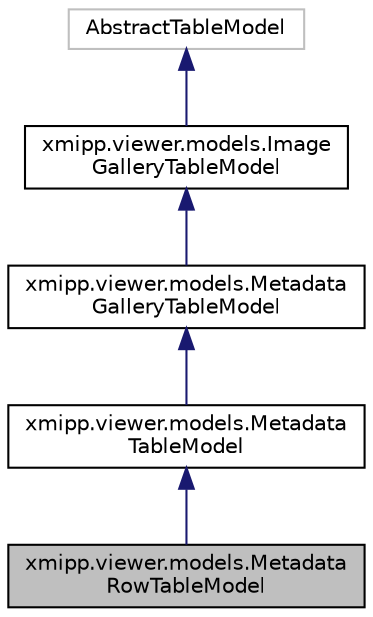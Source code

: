 digraph "xmipp.viewer.models.MetadataRowTableModel"
{
  edge [fontname="Helvetica",fontsize="10",labelfontname="Helvetica",labelfontsize="10"];
  node [fontname="Helvetica",fontsize="10",shape=record];
  Node0 [label="xmipp.viewer.models.Metadata\lRowTableModel",height=0.2,width=0.4,color="black", fillcolor="grey75", style="filled", fontcolor="black"];
  Node1 -> Node0 [dir="back",color="midnightblue",fontsize="10",style="solid",fontname="Helvetica"];
  Node1 [label="xmipp.viewer.models.Metadata\lTableModel",height=0.2,width=0.4,color="black", fillcolor="white", style="filled",URL="$classxmipp_1_1viewer_1_1models_1_1MetadataTableModel.html"];
  Node2 -> Node1 [dir="back",color="midnightblue",fontsize="10",style="solid",fontname="Helvetica"];
  Node2 [label="xmipp.viewer.models.Metadata\lGalleryTableModel",height=0.2,width=0.4,color="black", fillcolor="white", style="filled",URL="$classxmipp_1_1viewer_1_1models_1_1MetadataGalleryTableModel.html"];
  Node3 -> Node2 [dir="back",color="midnightblue",fontsize="10",style="solid",fontname="Helvetica"];
  Node3 [label="xmipp.viewer.models.Image\lGalleryTableModel",height=0.2,width=0.4,color="black", fillcolor="white", style="filled",URL="$classxmipp_1_1viewer_1_1models_1_1ImageGalleryTableModel.html"];
  Node4 -> Node3 [dir="back",color="midnightblue",fontsize="10",style="solid",fontname="Helvetica"];
  Node4 [label="AbstractTableModel",height=0.2,width=0.4,color="grey75", fillcolor="white", style="filled"];
}
